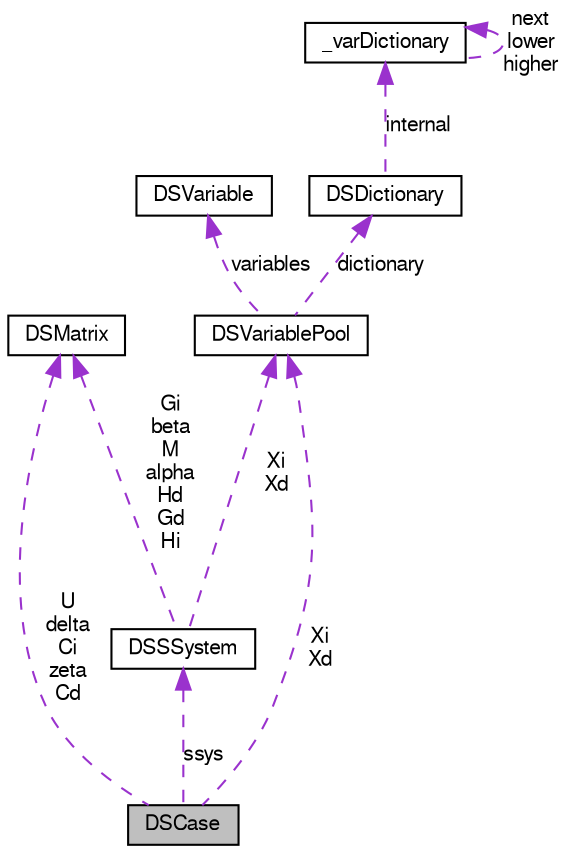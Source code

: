 digraph G
{
  edge [fontname="FreeSans",fontsize="10",labelfontname="FreeSans",labelfontsize="10"];
  node [fontname="FreeSans",fontsize="10",shape=record];
  Node1 [label="DSCase",height=0.2,width=0.4,color="black", fillcolor="grey75", style="filled" fontcolor="black"];
  Node2 -> Node1 [dir=back,color="darkorchid3",fontsize="10",style="dashed",label="Xi\nXd",fontname="FreeSans"];
  Node2 [label="DSVariablePool",height=0.2,width=0.4,color="black", fillcolor="white", style="filled",URL="$struct_d_s_variable_pool.html",tooltip="User-level variable pool."];
  Node3 -> Node2 [dir=back,color="darkorchid3",fontsize="10",style="dashed",label="variables",fontname="FreeSans"];
  Node3 [label="DSVariable",height=0.2,width=0.4,color="black", fillcolor="white", style="filled",URL="$struct_d_s_variable.html",tooltip="Basic variable structure containing name, value and NSString with special unicode..."];
  Node4 -> Node2 [dir=back,color="darkorchid3",fontsize="10",style="dashed",label="dictionary",fontname="FreeSans"];
  Node4 [label="DSDictionary",height=0.2,width=0.4,color="black", fillcolor="white", style="filled",URL="$struct_d_s_dictionary.html"];
  Node5 -> Node4 [dir=back,color="darkorchid3",fontsize="10",style="dashed",label="internal",fontname="FreeSans"];
  Node5 [label="_varDictionary",height=0.2,width=0.4,color="black", fillcolor="white", style="filled",URL="$struct__var_dictionary.html",tooltip="Internal dictionary structure."];
  Node5 -> Node5 [dir=back,color="darkorchid3",fontsize="10",style="dashed",label="next\nlower\nhigher",fontname="FreeSans"];
  Node6 -> Node1 [dir=back,color="darkorchid3",fontsize="10",style="dashed",label="ssys",fontname="FreeSans"];
  Node6 [label="DSSSystem",height=0.2,width=0.4,color="black", fillcolor="white", style="filled",URL="$struct_d_s_s_system.html",tooltip="Data type representing an S-System."];
  Node2 -> Node6 [dir=back,color="darkorchid3",fontsize="10",style="dashed",label="Xi\nXd",fontname="FreeSans"];
  Node7 -> Node6 [dir=back,color="darkorchid3",fontsize="10",style="dashed",label="Gi\nbeta\nM\nalpha\nHd\nGd\nHi",fontname="FreeSans"];
  Node7 [label="DSMatrix",height=0.2,width=0.4,color="black", fillcolor="white", style="filled",URL="$struct_d_s_matrix.html",tooltip="Data type representing a matrix."];
  Node7 -> Node1 [dir=back,color="darkorchid3",fontsize="10",style="dashed",label="U\ndelta\nCi\nzeta\nCd",fontname="FreeSans"];
}
